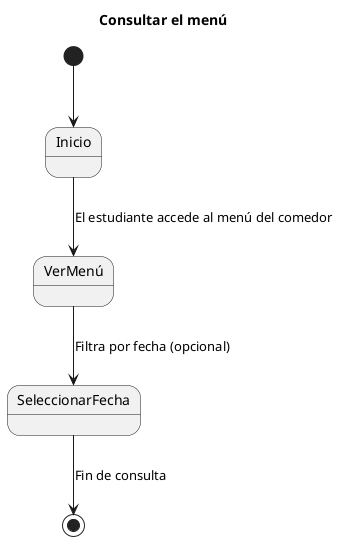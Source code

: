 @startuml
title Consultar el menú
[*] --> Inicio

Inicio --> VerMenú : El estudiante accede al menú del comedor
VerMenú --> SeleccionarFecha : Filtra por fecha (opcional)
SeleccionarFecha --> [*] : Fin de consulta
@enduml
